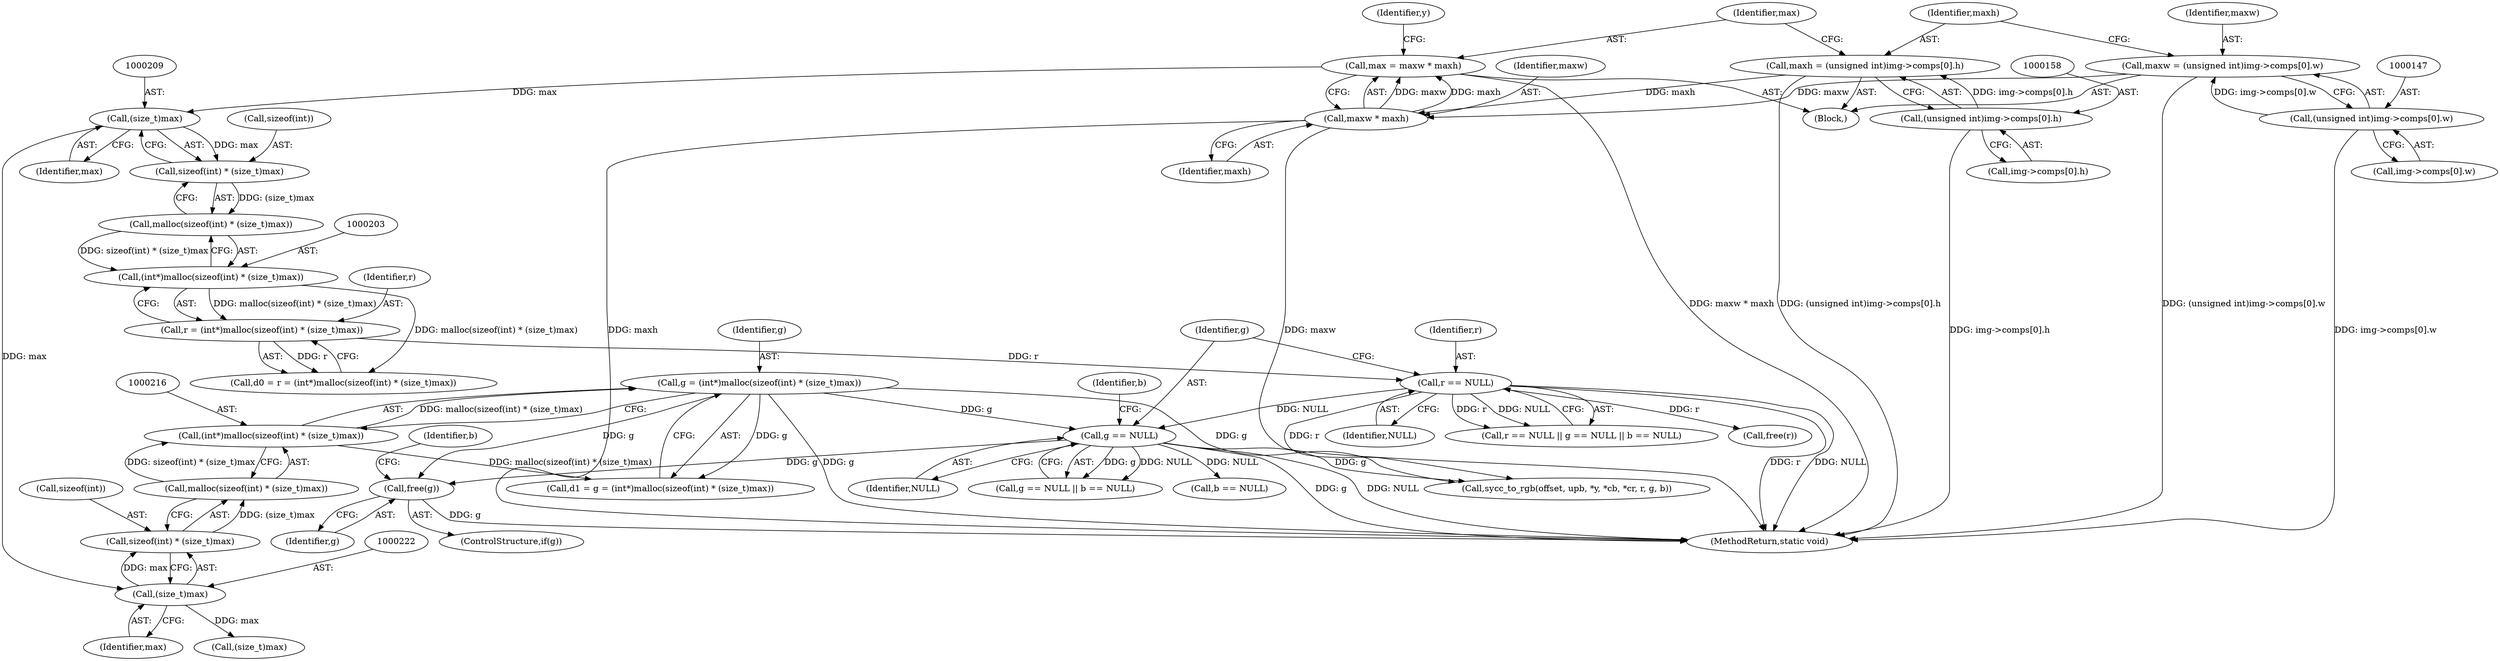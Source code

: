 digraph "0_openjpeg_15f081c89650dccee4aa4ae66f614c3fdb268767_2@pointer" {
"1000343" [label="(Call,free(g))"];
"1000213" [label="(Call,g = (int*)malloc(sizeof(int) * (size_t)max))"];
"1000215" [label="(Call,(int*)malloc(sizeof(int) * (size_t)max))"];
"1000217" [label="(Call,malloc(sizeof(int) * (size_t)max))"];
"1000218" [label="(Call,sizeof(int) * (size_t)max)"];
"1000221" [label="(Call,(size_t)max)"];
"1000208" [label="(Call,(size_t)max)"];
"1000166" [label="(Call,max = maxw * maxh)"];
"1000168" [label="(Call,maxw * maxh)"];
"1000144" [label="(Call,maxw = (unsigned int)img->comps[0].w)"];
"1000146" [label="(Call,(unsigned int)img->comps[0].w)"];
"1000155" [label="(Call,maxh = (unsigned int)img->comps[0].h)"];
"1000157" [label="(Call,(unsigned int)img->comps[0].h)"];
"1000243" [label="(Call,g == NULL)"];
"1000239" [label="(Call,r == NULL)"];
"1000200" [label="(Call,r = (int*)malloc(sizeof(int) * (size_t)max))"];
"1000202" [label="(Call,(int*)malloc(sizeof(int) * (size_t)max))"];
"1000204" [label="(Call,malloc(sizeof(int) * (size_t)max))"];
"1000205" [label="(Call,sizeof(int) * (size_t)max)"];
"1000241" [label="(Identifier,NULL)"];
"1000346" [label="(Identifier,b)"];
"1000223" [label="(Identifier,max)"];
"1000208" [label="(Call,(size_t)max)"];
"1000204" [label="(Call,malloc(sizeof(int) * (size_t)max))"];
"1000206" [label="(Call,sizeof(int))"];
"1000349" [label="(MethodReturn,static void)"];
"1000157" [label="(Call,(unsigned int)img->comps[0].h)"];
"1000211" [label="(Call,d1 = g = (int*)malloc(sizeof(int) * (size_t)max))"];
"1000343" [label="(Call,free(g))"];
"1000247" [label="(Identifier,b)"];
"1000148" [label="(Call,img->comps[0].w)"];
"1000172" [label="(Identifier,y)"];
"1000239" [label="(Call,r == NULL)"];
"1000145" [label="(Identifier,maxw)"];
"1000201" [label="(Identifier,r)"];
"1000234" [label="(Call,(size_t)max)"];
"1000218" [label="(Call,sizeof(int) * (size_t)max)"];
"1000103" [label="(Block,)"];
"1000146" [label="(Call,(unsigned int)img->comps[0].w)"];
"1000221" [label="(Call,(size_t)max)"];
"1000168" [label="(Call,maxw * maxh)"];
"1000245" [label="(Identifier,NULL)"];
"1000202" [label="(Call,(int*)malloc(sizeof(int) * (size_t)max))"];
"1000169" [label="(Identifier,maxw)"];
"1000219" [label="(Call,sizeof(int))"];
"1000242" [label="(Call,g == NULL || b == NULL)"];
"1000215" [label="(Call,(int*)malloc(sizeof(int) * (size_t)max))"];
"1000238" [label="(Call,r == NULL || g == NULL || b == NULL)"];
"1000198" [label="(Call,d0 = r = (int*)malloc(sizeof(int) * (size_t)max))"];
"1000260" [label="(Call,sycc_to_rgb(offset, upb, *y, *cb, *cr, r, g, b))"];
"1000205" [label="(Call,sizeof(int) * (size_t)max)"];
"1000156" [label="(Identifier,maxh)"];
"1000200" [label="(Call,r = (int*)malloc(sizeof(int) * (size_t)max))"];
"1000214" [label="(Identifier,g)"];
"1000210" [label="(Identifier,max)"];
"1000144" [label="(Call,maxw = (unsigned int)img->comps[0].w)"];
"1000159" [label="(Call,img->comps[0].h)"];
"1000244" [label="(Identifier,g)"];
"1000344" [label="(Identifier,g)"];
"1000217" [label="(Call,malloc(sizeof(int) * (size_t)max))"];
"1000213" [label="(Call,g = (int*)malloc(sizeof(int) * (size_t)max))"];
"1000155" [label="(Call,maxh = (unsigned int)img->comps[0].h)"];
"1000166" [label="(Call,max = maxw * maxh)"];
"1000246" [label="(Call,b == NULL)"];
"1000243" [label="(Call,g == NULL)"];
"1000341" [label="(ControlStructure,if(g))"];
"1000240" [label="(Identifier,r)"];
"1000339" [label="(Call,free(r))"];
"1000170" [label="(Identifier,maxh)"];
"1000167" [label="(Identifier,max)"];
"1000343" -> "1000341"  [label="AST: "];
"1000343" -> "1000344"  [label="CFG: "];
"1000344" -> "1000343"  [label="AST: "];
"1000346" -> "1000343"  [label="CFG: "];
"1000343" -> "1000349"  [label="DDG: g"];
"1000213" -> "1000343"  [label="DDG: g"];
"1000243" -> "1000343"  [label="DDG: g"];
"1000213" -> "1000211"  [label="AST: "];
"1000213" -> "1000215"  [label="CFG: "];
"1000214" -> "1000213"  [label="AST: "];
"1000215" -> "1000213"  [label="AST: "];
"1000211" -> "1000213"  [label="CFG: "];
"1000213" -> "1000349"  [label="DDG: g"];
"1000213" -> "1000211"  [label="DDG: g"];
"1000215" -> "1000213"  [label="DDG: malloc(sizeof(int) * (size_t)max)"];
"1000213" -> "1000243"  [label="DDG: g"];
"1000213" -> "1000260"  [label="DDG: g"];
"1000215" -> "1000217"  [label="CFG: "];
"1000216" -> "1000215"  [label="AST: "];
"1000217" -> "1000215"  [label="AST: "];
"1000215" -> "1000211"  [label="DDG: malloc(sizeof(int) * (size_t)max)"];
"1000217" -> "1000215"  [label="DDG: sizeof(int) * (size_t)max"];
"1000217" -> "1000218"  [label="CFG: "];
"1000218" -> "1000217"  [label="AST: "];
"1000218" -> "1000217"  [label="DDG: (size_t)max"];
"1000218" -> "1000221"  [label="CFG: "];
"1000219" -> "1000218"  [label="AST: "];
"1000221" -> "1000218"  [label="AST: "];
"1000221" -> "1000218"  [label="DDG: max"];
"1000221" -> "1000223"  [label="CFG: "];
"1000222" -> "1000221"  [label="AST: "];
"1000223" -> "1000221"  [label="AST: "];
"1000208" -> "1000221"  [label="DDG: max"];
"1000221" -> "1000234"  [label="DDG: max"];
"1000208" -> "1000205"  [label="AST: "];
"1000208" -> "1000210"  [label="CFG: "];
"1000209" -> "1000208"  [label="AST: "];
"1000210" -> "1000208"  [label="AST: "];
"1000205" -> "1000208"  [label="CFG: "];
"1000208" -> "1000205"  [label="DDG: max"];
"1000166" -> "1000208"  [label="DDG: max"];
"1000166" -> "1000103"  [label="AST: "];
"1000166" -> "1000168"  [label="CFG: "];
"1000167" -> "1000166"  [label="AST: "];
"1000168" -> "1000166"  [label="AST: "];
"1000172" -> "1000166"  [label="CFG: "];
"1000166" -> "1000349"  [label="DDG: maxw * maxh"];
"1000168" -> "1000166"  [label="DDG: maxw"];
"1000168" -> "1000166"  [label="DDG: maxh"];
"1000168" -> "1000170"  [label="CFG: "];
"1000169" -> "1000168"  [label="AST: "];
"1000170" -> "1000168"  [label="AST: "];
"1000168" -> "1000349"  [label="DDG: maxw"];
"1000168" -> "1000349"  [label="DDG: maxh"];
"1000144" -> "1000168"  [label="DDG: maxw"];
"1000155" -> "1000168"  [label="DDG: maxh"];
"1000144" -> "1000103"  [label="AST: "];
"1000144" -> "1000146"  [label="CFG: "];
"1000145" -> "1000144"  [label="AST: "];
"1000146" -> "1000144"  [label="AST: "];
"1000156" -> "1000144"  [label="CFG: "];
"1000144" -> "1000349"  [label="DDG: (unsigned int)img->comps[0].w"];
"1000146" -> "1000144"  [label="DDG: img->comps[0].w"];
"1000146" -> "1000148"  [label="CFG: "];
"1000147" -> "1000146"  [label="AST: "];
"1000148" -> "1000146"  [label="AST: "];
"1000146" -> "1000349"  [label="DDG: img->comps[0].w"];
"1000155" -> "1000103"  [label="AST: "];
"1000155" -> "1000157"  [label="CFG: "];
"1000156" -> "1000155"  [label="AST: "];
"1000157" -> "1000155"  [label="AST: "];
"1000167" -> "1000155"  [label="CFG: "];
"1000155" -> "1000349"  [label="DDG: (unsigned int)img->comps[0].h"];
"1000157" -> "1000155"  [label="DDG: img->comps[0].h"];
"1000157" -> "1000159"  [label="CFG: "];
"1000158" -> "1000157"  [label="AST: "];
"1000159" -> "1000157"  [label="AST: "];
"1000157" -> "1000349"  [label="DDG: img->comps[0].h"];
"1000243" -> "1000242"  [label="AST: "];
"1000243" -> "1000245"  [label="CFG: "];
"1000244" -> "1000243"  [label="AST: "];
"1000245" -> "1000243"  [label="AST: "];
"1000247" -> "1000243"  [label="CFG: "];
"1000242" -> "1000243"  [label="CFG: "];
"1000243" -> "1000349"  [label="DDG: g"];
"1000243" -> "1000349"  [label="DDG: NULL"];
"1000243" -> "1000242"  [label="DDG: g"];
"1000243" -> "1000242"  [label="DDG: NULL"];
"1000239" -> "1000243"  [label="DDG: NULL"];
"1000243" -> "1000246"  [label="DDG: NULL"];
"1000243" -> "1000260"  [label="DDG: g"];
"1000239" -> "1000238"  [label="AST: "];
"1000239" -> "1000241"  [label="CFG: "];
"1000240" -> "1000239"  [label="AST: "];
"1000241" -> "1000239"  [label="AST: "];
"1000244" -> "1000239"  [label="CFG: "];
"1000238" -> "1000239"  [label="CFG: "];
"1000239" -> "1000349"  [label="DDG: r"];
"1000239" -> "1000349"  [label="DDG: NULL"];
"1000239" -> "1000238"  [label="DDG: r"];
"1000239" -> "1000238"  [label="DDG: NULL"];
"1000200" -> "1000239"  [label="DDG: r"];
"1000239" -> "1000260"  [label="DDG: r"];
"1000239" -> "1000339"  [label="DDG: r"];
"1000200" -> "1000198"  [label="AST: "];
"1000200" -> "1000202"  [label="CFG: "];
"1000201" -> "1000200"  [label="AST: "];
"1000202" -> "1000200"  [label="AST: "];
"1000198" -> "1000200"  [label="CFG: "];
"1000200" -> "1000198"  [label="DDG: r"];
"1000202" -> "1000200"  [label="DDG: malloc(sizeof(int) * (size_t)max)"];
"1000202" -> "1000204"  [label="CFG: "];
"1000203" -> "1000202"  [label="AST: "];
"1000204" -> "1000202"  [label="AST: "];
"1000202" -> "1000198"  [label="DDG: malloc(sizeof(int) * (size_t)max)"];
"1000204" -> "1000202"  [label="DDG: sizeof(int) * (size_t)max"];
"1000204" -> "1000205"  [label="CFG: "];
"1000205" -> "1000204"  [label="AST: "];
"1000205" -> "1000204"  [label="DDG: (size_t)max"];
"1000206" -> "1000205"  [label="AST: "];
}
